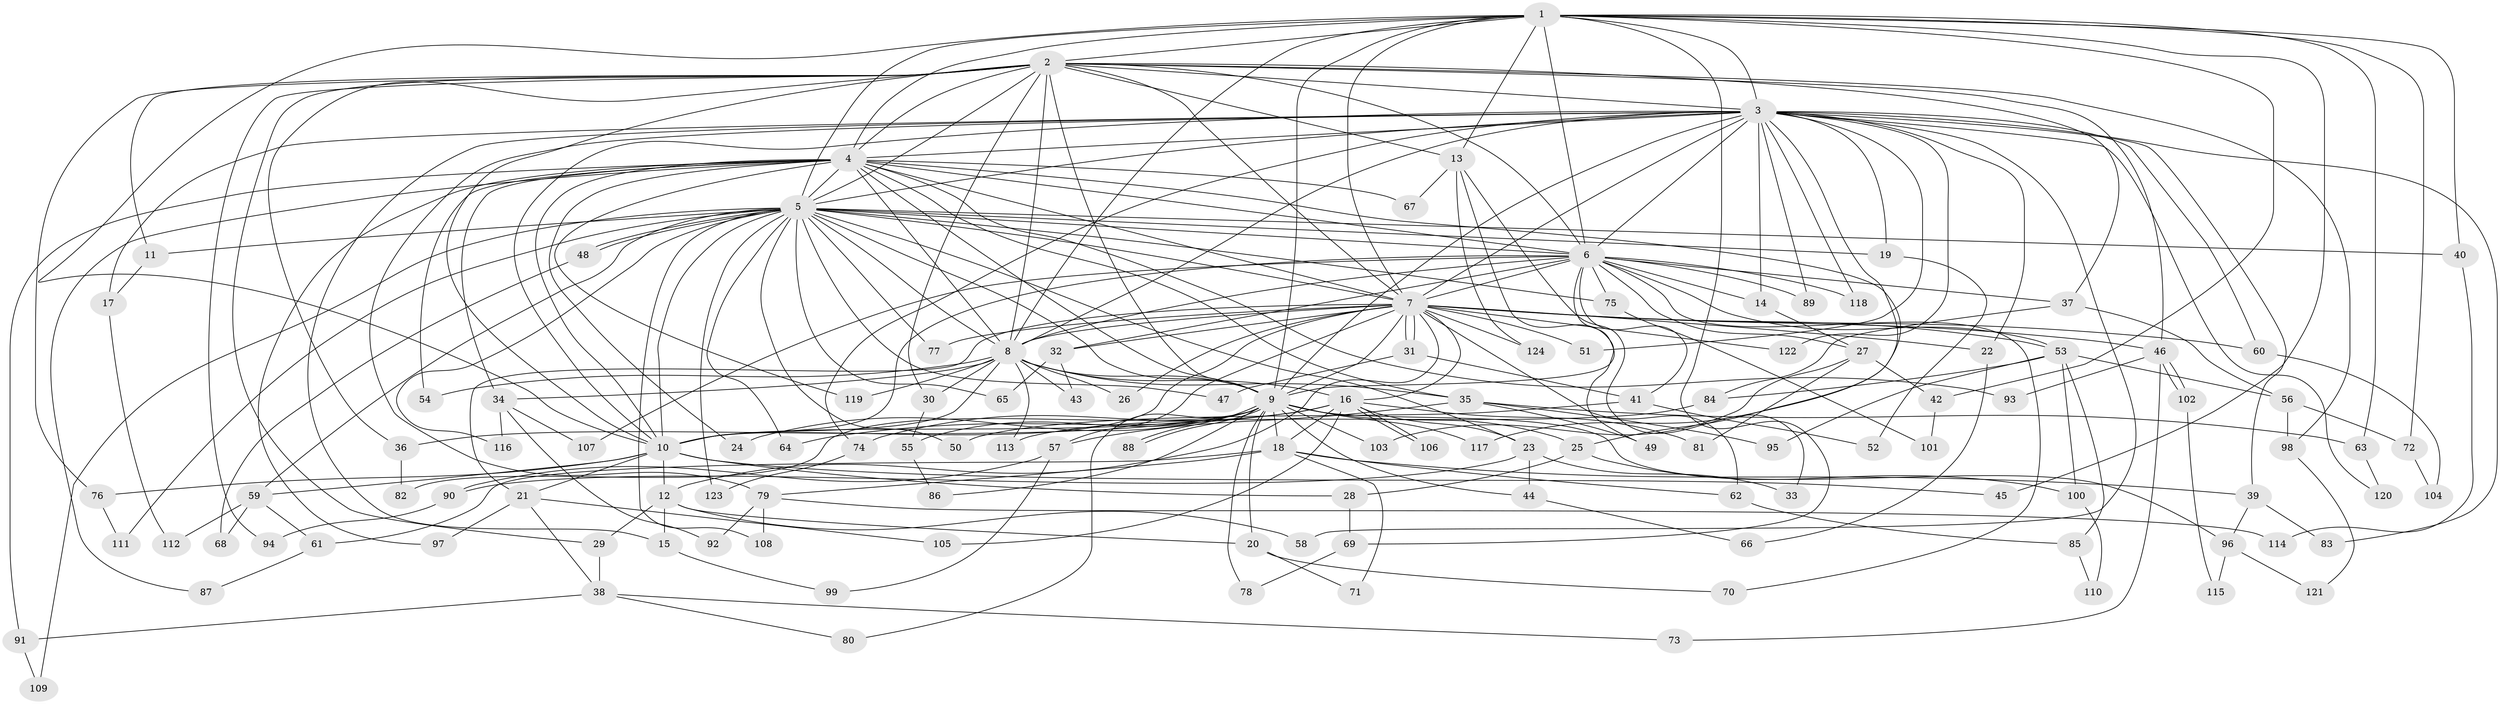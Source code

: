 // Generated by graph-tools (version 1.1) at 2025/35/03/09/25 02:35:03]
// undirected, 124 vertices, 273 edges
graph export_dot {
graph [start="1"]
  node [color=gray90,style=filled];
  1;
  2;
  3;
  4;
  5;
  6;
  7;
  8;
  9;
  10;
  11;
  12;
  13;
  14;
  15;
  16;
  17;
  18;
  19;
  20;
  21;
  22;
  23;
  24;
  25;
  26;
  27;
  28;
  29;
  30;
  31;
  32;
  33;
  34;
  35;
  36;
  37;
  38;
  39;
  40;
  41;
  42;
  43;
  44;
  45;
  46;
  47;
  48;
  49;
  50;
  51;
  52;
  53;
  54;
  55;
  56;
  57;
  58;
  59;
  60;
  61;
  62;
  63;
  64;
  65;
  66;
  67;
  68;
  69;
  70;
  71;
  72;
  73;
  74;
  75;
  76;
  77;
  78;
  79;
  80;
  81;
  82;
  83;
  84;
  85;
  86;
  87;
  88;
  89;
  90;
  91;
  92;
  93;
  94;
  95;
  96;
  97;
  98;
  99;
  100;
  101;
  102;
  103;
  104;
  105;
  106;
  107;
  108;
  109;
  110;
  111;
  112;
  113;
  114;
  115;
  116;
  117;
  118;
  119;
  120;
  121;
  122;
  123;
  124;
  1 -- 2;
  1 -- 3;
  1 -- 4;
  1 -- 5;
  1 -- 6;
  1 -- 7;
  1 -- 8;
  1 -- 9;
  1 -- 10;
  1 -- 13;
  1 -- 40;
  1 -- 42;
  1 -- 45;
  1 -- 63;
  1 -- 69;
  1 -- 72;
  2 -- 3;
  2 -- 4;
  2 -- 5;
  2 -- 6;
  2 -- 7;
  2 -- 8;
  2 -- 9;
  2 -- 10;
  2 -- 11;
  2 -- 13;
  2 -- 29;
  2 -- 30;
  2 -- 36;
  2 -- 37;
  2 -- 46;
  2 -- 76;
  2 -- 94;
  2 -- 98;
  3 -- 4;
  3 -- 5;
  3 -- 6;
  3 -- 7;
  3 -- 8;
  3 -- 9;
  3 -- 10;
  3 -- 14;
  3 -- 15;
  3 -- 17;
  3 -- 19;
  3 -- 22;
  3 -- 39;
  3 -- 51;
  3 -- 58;
  3 -- 60;
  3 -- 74;
  3 -- 79;
  3 -- 83;
  3 -- 89;
  3 -- 117;
  3 -- 118;
  3 -- 120;
  3 -- 122;
  4 -- 5;
  4 -- 6;
  4 -- 7;
  4 -- 8;
  4 -- 9;
  4 -- 10;
  4 -- 24;
  4 -- 25;
  4 -- 34;
  4 -- 35;
  4 -- 54;
  4 -- 67;
  4 -- 87;
  4 -- 91;
  4 -- 93;
  4 -- 97;
  4 -- 119;
  5 -- 6;
  5 -- 7;
  5 -- 8;
  5 -- 9;
  5 -- 10;
  5 -- 11;
  5 -- 19;
  5 -- 23;
  5 -- 40;
  5 -- 47;
  5 -- 48;
  5 -- 48;
  5 -- 50;
  5 -- 59;
  5 -- 64;
  5 -- 65;
  5 -- 75;
  5 -- 77;
  5 -- 108;
  5 -- 109;
  5 -- 111;
  5 -- 116;
  5 -- 123;
  6 -- 7;
  6 -- 8;
  6 -- 9;
  6 -- 10;
  6 -- 14;
  6 -- 27;
  6 -- 32;
  6 -- 37;
  6 -- 41;
  6 -- 53;
  6 -- 70;
  6 -- 75;
  6 -- 89;
  6 -- 107;
  6 -- 118;
  7 -- 8;
  7 -- 9;
  7 -- 10;
  7 -- 12;
  7 -- 16;
  7 -- 21;
  7 -- 22;
  7 -- 26;
  7 -- 31;
  7 -- 31;
  7 -- 32;
  7 -- 46;
  7 -- 51;
  7 -- 53;
  7 -- 57;
  7 -- 60;
  7 -- 62;
  7 -- 77;
  7 -- 122;
  7 -- 124;
  8 -- 9;
  8 -- 10;
  8 -- 16;
  8 -- 26;
  8 -- 30;
  8 -- 34;
  8 -- 35;
  8 -- 43;
  8 -- 54;
  8 -- 113;
  8 -- 119;
  9 -- 10;
  9 -- 18;
  9 -- 20;
  9 -- 24;
  9 -- 25;
  9 -- 36;
  9 -- 44;
  9 -- 55;
  9 -- 78;
  9 -- 80;
  9 -- 82;
  9 -- 86;
  9 -- 88;
  9 -- 88;
  9 -- 96;
  9 -- 103;
  9 -- 117;
  10 -- 12;
  10 -- 21;
  10 -- 28;
  10 -- 45;
  10 -- 59;
  10 -- 76;
  11 -- 17;
  12 -- 15;
  12 -- 20;
  12 -- 29;
  12 -- 58;
  13 -- 33;
  13 -- 49;
  13 -- 67;
  13 -- 124;
  14 -- 27;
  15 -- 99;
  16 -- 18;
  16 -- 23;
  16 -- 64;
  16 -- 74;
  16 -- 81;
  16 -- 105;
  16 -- 106;
  16 -- 106;
  17 -- 112;
  18 -- 39;
  18 -- 61;
  18 -- 62;
  18 -- 71;
  18 -- 79;
  19 -- 52;
  20 -- 70;
  20 -- 71;
  21 -- 38;
  21 -- 97;
  21 -- 105;
  22 -- 66;
  23 -- 33;
  23 -- 44;
  23 -- 90;
  25 -- 28;
  25 -- 100;
  27 -- 42;
  27 -- 81;
  27 -- 103;
  28 -- 69;
  29 -- 38;
  30 -- 55;
  31 -- 41;
  31 -- 47;
  32 -- 43;
  32 -- 65;
  34 -- 92;
  34 -- 107;
  34 -- 116;
  35 -- 49;
  35 -- 57;
  35 -- 63;
  35 -- 95;
  36 -- 82;
  37 -- 56;
  37 -- 84;
  38 -- 73;
  38 -- 80;
  38 -- 91;
  39 -- 83;
  39 -- 96;
  40 -- 114;
  41 -- 50;
  41 -- 52;
  42 -- 101;
  44 -- 66;
  46 -- 73;
  46 -- 93;
  46 -- 102;
  46 -- 102;
  48 -- 68;
  53 -- 56;
  53 -- 84;
  53 -- 85;
  53 -- 95;
  53 -- 100;
  55 -- 86;
  56 -- 72;
  56 -- 98;
  57 -- 90;
  57 -- 99;
  59 -- 61;
  59 -- 68;
  59 -- 112;
  60 -- 104;
  61 -- 87;
  62 -- 85;
  63 -- 120;
  69 -- 78;
  72 -- 104;
  74 -- 123;
  75 -- 101;
  76 -- 111;
  79 -- 92;
  79 -- 108;
  79 -- 114;
  84 -- 113;
  85 -- 110;
  90 -- 94;
  91 -- 109;
  96 -- 115;
  96 -- 121;
  98 -- 121;
  100 -- 110;
  102 -- 115;
}
